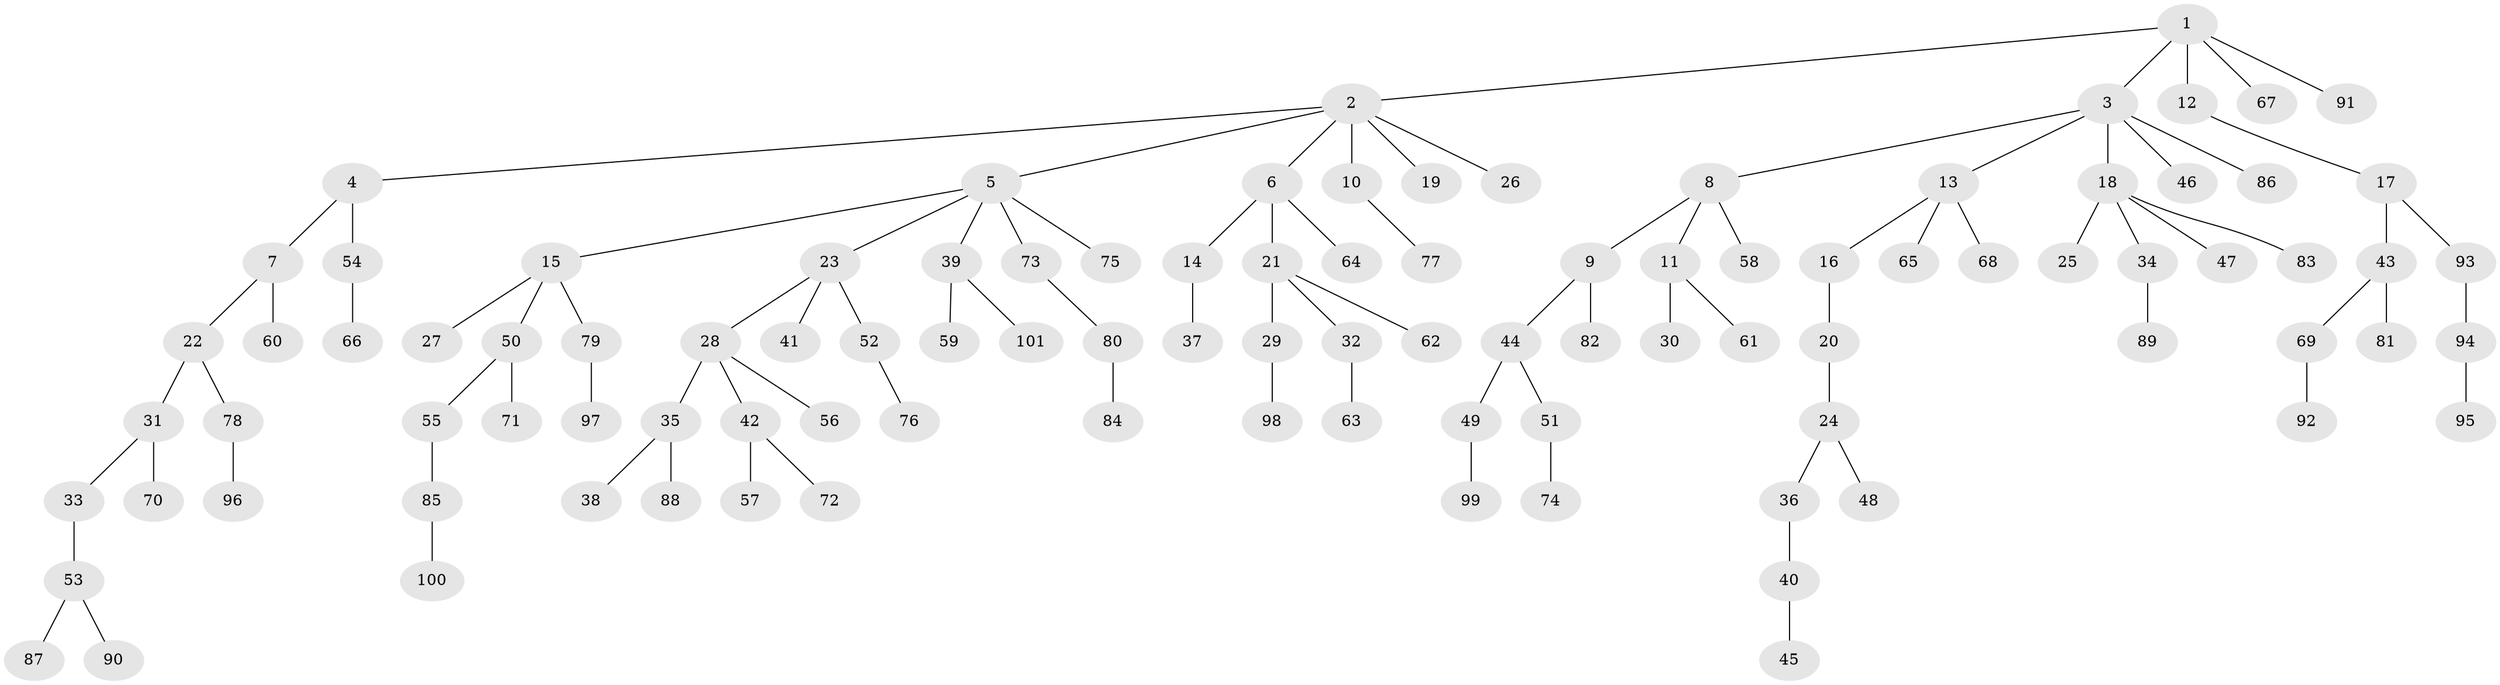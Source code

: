 // coarse degree distribution, {4: 0.07462686567164178, 8: 0.029850746268656716, 5: 0.014925373134328358, 2: 0.26865671641791045, 3: 0.1044776119402985, 1: 0.5074626865671642}
// Generated by graph-tools (version 1.1) at 2025/42/03/06/25 10:42:06]
// undirected, 101 vertices, 100 edges
graph export_dot {
graph [start="1"]
  node [color=gray90,style=filled];
  1;
  2;
  3;
  4;
  5;
  6;
  7;
  8;
  9;
  10;
  11;
  12;
  13;
  14;
  15;
  16;
  17;
  18;
  19;
  20;
  21;
  22;
  23;
  24;
  25;
  26;
  27;
  28;
  29;
  30;
  31;
  32;
  33;
  34;
  35;
  36;
  37;
  38;
  39;
  40;
  41;
  42;
  43;
  44;
  45;
  46;
  47;
  48;
  49;
  50;
  51;
  52;
  53;
  54;
  55;
  56;
  57;
  58;
  59;
  60;
  61;
  62;
  63;
  64;
  65;
  66;
  67;
  68;
  69;
  70;
  71;
  72;
  73;
  74;
  75;
  76;
  77;
  78;
  79;
  80;
  81;
  82;
  83;
  84;
  85;
  86;
  87;
  88;
  89;
  90;
  91;
  92;
  93;
  94;
  95;
  96;
  97;
  98;
  99;
  100;
  101;
  1 -- 2;
  1 -- 3;
  1 -- 12;
  1 -- 67;
  1 -- 91;
  2 -- 4;
  2 -- 5;
  2 -- 6;
  2 -- 10;
  2 -- 19;
  2 -- 26;
  3 -- 8;
  3 -- 13;
  3 -- 18;
  3 -- 46;
  3 -- 86;
  4 -- 7;
  4 -- 54;
  5 -- 15;
  5 -- 23;
  5 -- 39;
  5 -- 73;
  5 -- 75;
  6 -- 14;
  6 -- 21;
  6 -- 64;
  7 -- 22;
  7 -- 60;
  8 -- 9;
  8 -- 11;
  8 -- 58;
  9 -- 44;
  9 -- 82;
  10 -- 77;
  11 -- 30;
  11 -- 61;
  12 -- 17;
  13 -- 16;
  13 -- 65;
  13 -- 68;
  14 -- 37;
  15 -- 27;
  15 -- 50;
  15 -- 79;
  16 -- 20;
  17 -- 43;
  17 -- 93;
  18 -- 25;
  18 -- 34;
  18 -- 47;
  18 -- 83;
  20 -- 24;
  21 -- 29;
  21 -- 32;
  21 -- 62;
  22 -- 31;
  22 -- 78;
  23 -- 28;
  23 -- 41;
  23 -- 52;
  24 -- 36;
  24 -- 48;
  28 -- 35;
  28 -- 42;
  28 -- 56;
  29 -- 98;
  31 -- 33;
  31 -- 70;
  32 -- 63;
  33 -- 53;
  34 -- 89;
  35 -- 38;
  35 -- 88;
  36 -- 40;
  39 -- 59;
  39 -- 101;
  40 -- 45;
  42 -- 57;
  42 -- 72;
  43 -- 69;
  43 -- 81;
  44 -- 49;
  44 -- 51;
  49 -- 99;
  50 -- 55;
  50 -- 71;
  51 -- 74;
  52 -- 76;
  53 -- 87;
  53 -- 90;
  54 -- 66;
  55 -- 85;
  69 -- 92;
  73 -- 80;
  78 -- 96;
  79 -- 97;
  80 -- 84;
  85 -- 100;
  93 -- 94;
  94 -- 95;
}
